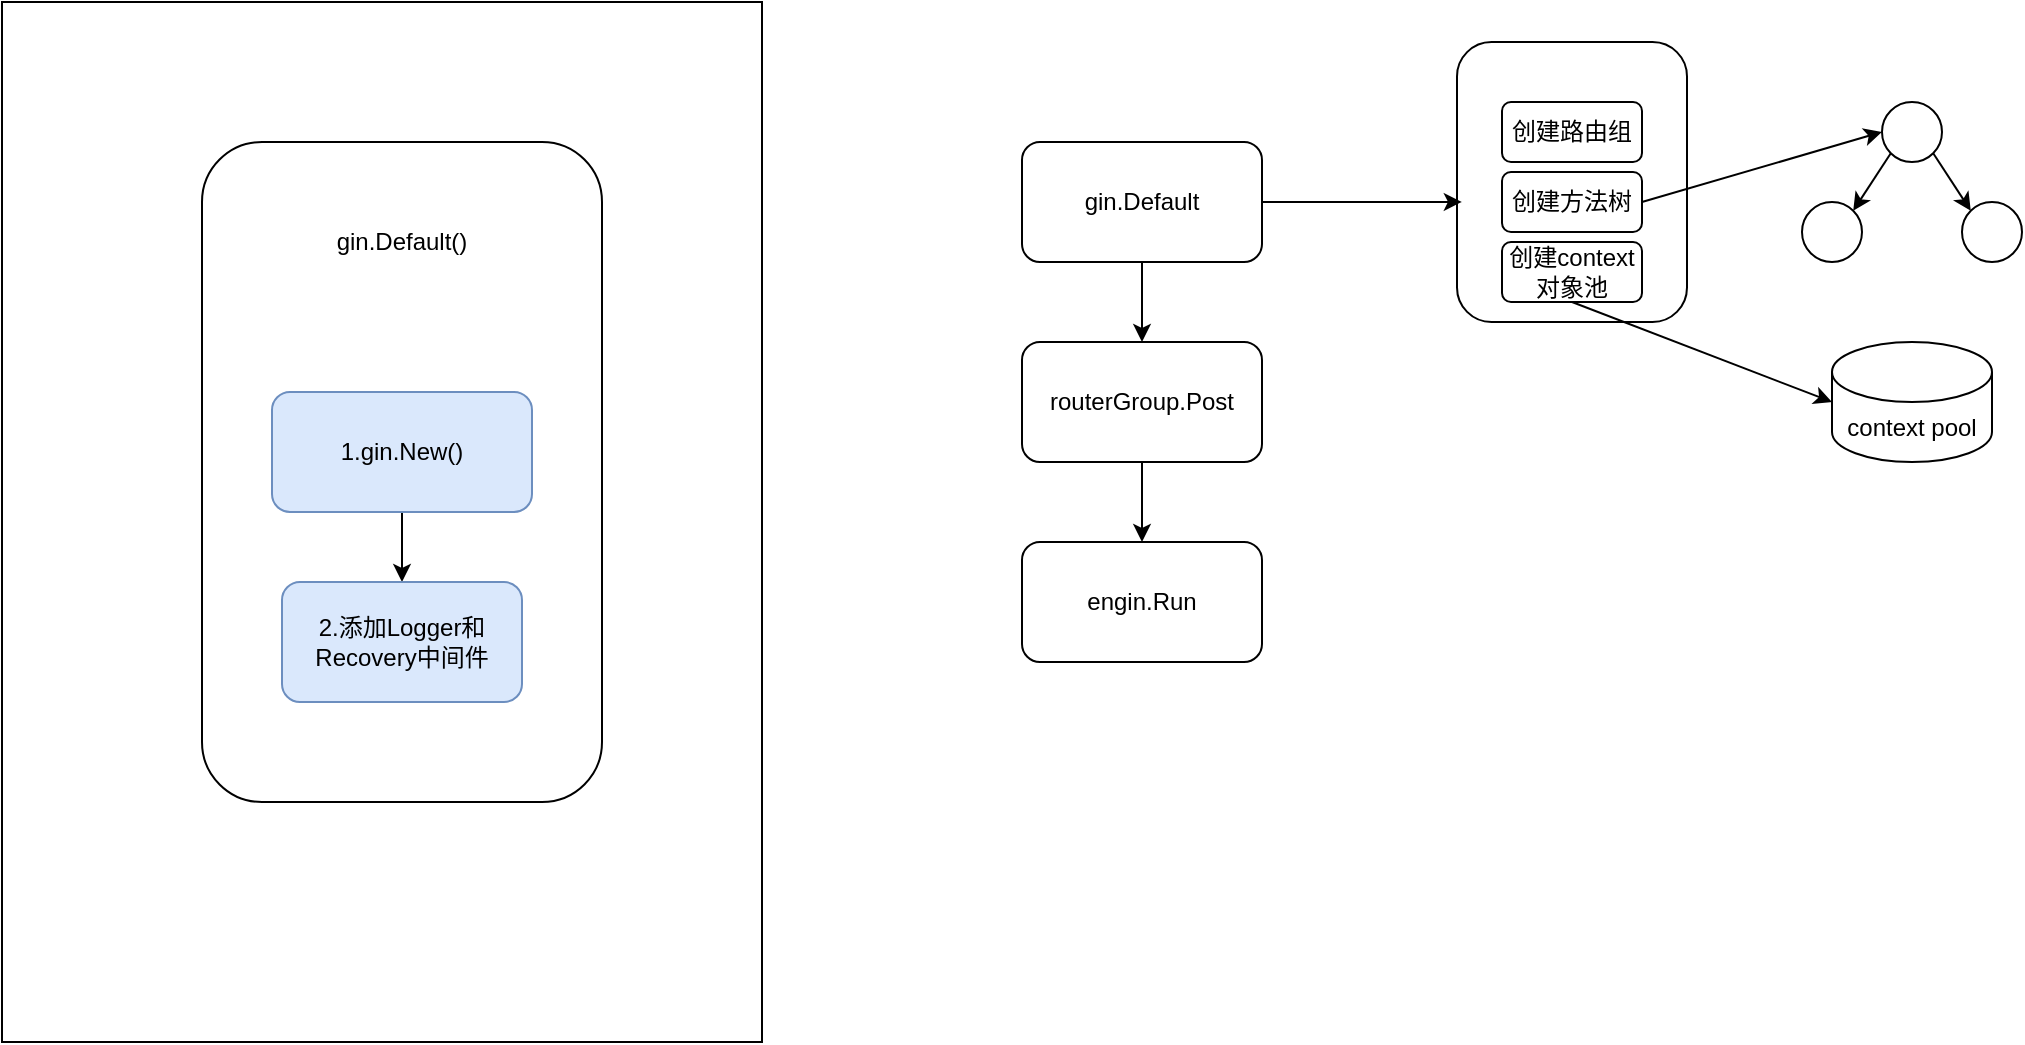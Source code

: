 <mxfile version="24.4.13" type="github">
  <diagram name="第 1 页" id="FhTdC2bvr46xT0aSxTmh">
    <mxGraphModel dx="821" dy="521" grid="1" gridSize="10" guides="1" tooltips="1" connect="1" arrows="1" fold="1" page="1" pageScale="1" pageWidth="827" pageHeight="1169" math="0" shadow="0">
      <root>
        <mxCell id="0" />
        <mxCell id="1" parent="0" />
        <mxCell id="dOF-xwtYB641dK5NcoF4-30" value="" style="rounded=1;whiteSpace=wrap;html=1;" vertex="1" parent="1">
          <mxGeometry x="987.5" y="120" width="115" height="140" as="geometry" />
        </mxCell>
        <mxCell id="dOF-xwtYB641dK5NcoF4-17" value="" style="rounded=0;whiteSpace=wrap;html=1;" vertex="1" parent="1">
          <mxGeometry x="260" y="100" width="380" height="520" as="geometry" />
        </mxCell>
        <mxCell id="dOF-xwtYB641dK5NcoF4-10" value="" style="rounded=1;whiteSpace=wrap;html=1;" vertex="1" parent="1">
          <mxGeometry x="360" y="170" width="200" height="330" as="geometry" />
        </mxCell>
        <mxCell id="dOF-xwtYB641dK5NcoF4-15" style="edgeStyle=orthogonalEdgeStyle;rounded=0;orthogonalLoop=1;jettySize=auto;html=1;exitX=0.5;exitY=1;exitDx=0;exitDy=0;entryX=0.5;entryY=0;entryDx=0;entryDy=0;" edge="1" parent="1" source="dOF-xwtYB641dK5NcoF4-4" target="dOF-xwtYB641dK5NcoF4-14">
          <mxGeometry relative="1" as="geometry" />
        </mxCell>
        <mxCell id="dOF-xwtYB641dK5NcoF4-4" value="1.gin.New()" style="rounded=1;whiteSpace=wrap;html=1;fillColor=#dae8fc;strokeColor=#6c8ebf;" vertex="1" parent="1">
          <mxGeometry x="395" y="295" width="130" height="60" as="geometry" />
        </mxCell>
        <mxCell id="dOF-xwtYB641dK5NcoF4-14" value="2.添加Logger和Recovery中间件" style="rounded=1;whiteSpace=wrap;html=1;fillColor=#dae8fc;strokeColor=#6c8ebf;" vertex="1" parent="1">
          <mxGeometry x="400" y="390" width="120" height="60" as="geometry" />
        </mxCell>
        <mxCell id="dOF-xwtYB641dK5NcoF4-16" value="gin.Default()" style="text;html=1;align=center;verticalAlign=middle;whiteSpace=wrap;rounded=0;" vertex="1" parent="1">
          <mxGeometry x="420" y="200" width="80" height="40" as="geometry" />
        </mxCell>
        <mxCell id="dOF-xwtYB641dK5NcoF4-21" style="edgeStyle=orthogonalEdgeStyle;rounded=0;orthogonalLoop=1;jettySize=auto;html=1;exitX=0.5;exitY=1;exitDx=0;exitDy=0;" edge="1" parent="1" source="dOF-xwtYB641dK5NcoF4-18" target="dOF-xwtYB641dK5NcoF4-19">
          <mxGeometry relative="1" as="geometry" />
        </mxCell>
        <mxCell id="dOF-xwtYB641dK5NcoF4-25" style="edgeStyle=orthogonalEdgeStyle;rounded=0;orthogonalLoop=1;jettySize=auto;html=1;exitX=1;exitY=0.5;exitDx=0;exitDy=0;entryX=0.021;entryY=0.571;entryDx=0;entryDy=0;entryPerimeter=0;" edge="1" parent="1" source="dOF-xwtYB641dK5NcoF4-18" target="dOF-xwtYB641dK5NcoF4-30">
          <mxGeometry relative="1" as="geometry">
            <mxPoint x="950" y="240" as="targetPoint" />
          </mxGeometry>
        </mxCell>
        <mxCell id="dOF-xwtYB641dK5NcoF4-18" value="gin.Default" style="rounded=1;whiteSpace=wrap;html=1;" vertex="1" parent="1">
          <mxGeometry x="770" y="170" width="120" height="60" as="geometry" />
        </mxCell>
        <mxCell id="dOF-xwtYB641dK5NcoF4-22" style="edgeStyle=orthogonalEdgeStyle;rounded=0;orthogonalLoop=1;jettySize=auto;html=1;exitX=0.5;exitY=1;exitDx=0;exitDy=0;" edge="1" parent="1" source="dOF-xwtYB641dK5NcoF4-19" target="dOF-xwtYB641dK5NcoF4-20">
          <mxGeometry relative="1" as="geometry" />
        </mxCell>
        <mxCell id="dOF-xwtYB641dK5NcoF4-19" value="routerGroup.Post" style="rounded=1;whiteSpace=wrap;html=1;" vertex="1" parent="1">
          <mxGeometry x="770" y="270" width="120" height="60" as="geometry" />
        </mxCell>
        <mxCell id="dOF-xwtYB641dK5NcoF4-20" value="engin.Run" style="rounded=1;whiteSpace=wrap;html=1;" vertex="1" parent="1">
          <mxGeometry x="770" y="370" width="120" height="60" as="geometry" />
        </mxCell>
        <mxCell id="dOF-xwtYB641dK5NcoF4-36" style="rounded=0;orthogonalLoop=1;jettySize=auto;html=1;exitX=1;exitY=0.5;exitDx=0;exitDy=0;entryX=0;entryY=0.5;entryDx=0;entryDy=0;" edge="1" parent="1" source="dOF-xwtYB641dK5NcoF4-23" target="dOF-xwtYB641dK5NcoF4-31">
          <mxGeometry relative="1" as="geometry" />
        </mxCell>
        <mxCell id="dOF-xwtYB641dK5NcoF4-23" value="创建方法树" style="rounded=1;whiteSpace=wrap;html=1;" vertex="1" parent="1">
          <mxGeometry x="1010" y="185" width="70" height="30" as="geometry" />
        </mxCell>
        <mxCell id="dOF-xwtYB641dK5NcoF4-28" value="创建context对象池" style="rounded=1;whiteSpace=wrap;html=1;" vertex="1" parent="1">
          <mxGeometry x="1010" y="220" width="70" height="30" as="geometry" />
        </mxCell>
        <mxCell id="dOF-xwtYB641dK5NcoF4-29" value="创建路由组" style="rounded=1;whiteSpace=wrap;html=1;" vertex="1" parent="1">
          <mxGeometry x="1010" y="150" width="70" height="30" as="geometry" />
        </mxCell>
        <mxCell id="dOF-xwtYB641dK5NcoF4-34" style="rounded=0;orthogonalLoop=1;jettySize=auto;html=1;exitX=0;exitY=1;exitDx=0;exitDy=0;entryX=1;entryY=0;entryDx=0;entryDy=0;" edge="1" parent="1" source="dOF-xwtYB641dK5NcoF4-31" target="dOF-xwtYB641dK5NcoF4-33">
          <mxGeometry relative="1" as="geometry" />
        </mxCell>
        <mxCell id="dOF-xwtYB641dK5NcoF4-35" style="rounded=0;orthogonalLoop=1;jettySize=auto;html=1;exitX=1;exitY=1;exitDx=0;exitDy=0;entryX=0;entryY=0;entryDx=0;entryDy=0;" edge="1" parent="1" source="dOF-xwtYB641dK5NcoF4-31" target="dOF-xwtYB641dK5NcoF4-32">
          <mxGeometry relative="1" as="geometry" />
        </mxCell>
        <mxCell id="dOF-xwtYB641dK5NcoF4-31" value="" style="ellipse;whiteSpace=wrap;html=1;aspect=fixed;" vertex="1" parent="1">
          <mxGeometry x="1200" y="150" width="30" height="30" as="geometry" />
        </mxCell>
        <mxCell id="dOF-xwtYB641dK5NcoF4-32" value="" style="ellipse;whiteSpace=wrap;html=1;aspect=fixed;" vertex="1" parent="1">
          <mxGeometry x="1240" y="200" width="30" height="30" as="geometry" />
        </mxCell>
        <mxCell id="dOF-xwtYB641dK5NcoF4-33" value="" style="ellipse;whiteSpace=wrap;html=1;aspect=fixed;" vertex="1" parent="1">
          <mxGeometry x="1160" y="200" width="30" height="30" as="geometry" />
        </mxCell>
        <mxCell id="dOF-xwtYB641dK5NcoF4-37" value="context pool" style="shape=cylinder3;whiteSpace=wrap;html=1;boundedLbl=1;backgroundOutline=1;size=15;" vertex="1" parent="1">
          <mxGeometry x="1175" y="270" width="80" height="60" as="geometry" />
        </mxCell>
        <mxCell id="dOF-xwtYB641dK5NcoF4-39" style="rounded=0;orthogonalLoop=1;jettySize=auto;html=1;exitX=0.5;exitY=1;exitDx=0;exitDy=0;entryX=0;entryY=0.5;entryDx=0;entryDy=0;entryPerimeter=0;" edge="1" parent="1" source="dOF-xwtYB641dK5NcoF4-28" target="dOF-xwtYB641dK5NcoF4-37">
          <mxGeometry relative="1" as="geometry" />
        </mxCell>
      </root>
    </mxGraphModel>
  </diagram>
</mxfile>
